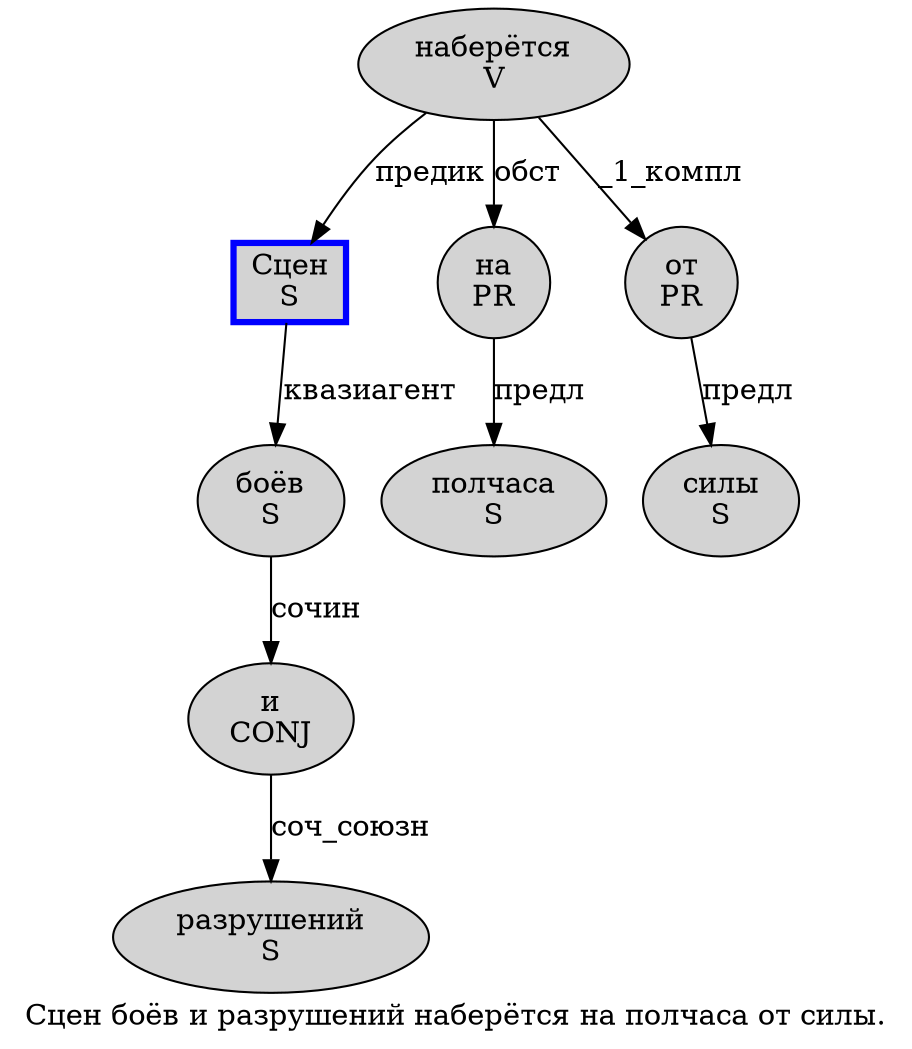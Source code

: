 digraph SENTENCE_4457 {
	graph [label="Сцен боёв и разрушений наберётся на полчаса от силы."]
	node [style=filled]
		0 [label="Сцен
S" color=blue fillcolor=lightgray penwidth=3 shape=box]
		1 [label="боёв
S" color="" fillcolor=lightgray penwidth=1 shape=ellipse]
		2 [label="и
CONJ" color="" fillcolor=lightgray penwidth=1 shape=ellipse]
		3 [label="разрушений
S" color="" fillcolor=lightgray penwidth=1 shape=ellipse]
		4 [label="наберётся
V" color="" fillcolor=lightgray penwidth=1 shape=ellipse]
		5 [label="на
PR" color="" fillcolor=lightgray penwidth=1 shape=ellipse]
		6 [label="полчаса
S" color="" fillcolor=lightgray penwidth=1 shape=ellipse]
		7 [label="от
PR" color="" fillcolor=lightgray penwidth=1 shape=ellipse]
		8 [label="силы
S" color="" fillcolor=lightgray penwidth=1 shape=ellipse]
			0 -> 1 [label="квазиагент"]
			1 -> 2 [label="сочин"]
			2 -> 3 [label="соч_союзн"]
			7 -> 8 [label="предл"]
			4 -> 0 [label="предик"]
			4 -> 5 [label="обст"]
			4 -> 7 [label="_1_компл"]
			5 -> 6 [label="предл"]
}